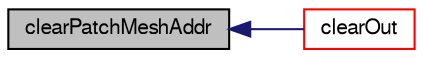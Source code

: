 digraph "clearPatchMeshAddr"
{
  bgcolor="transparent";
  edge [fontname="FreeSans",fontsize="10",labelfontname="FreeSans",labelfontsize="10"];
  node [fontname="FreeSans",fontsize="10",shape=record];
  rankdir="LR";
  Node288 [label="clearPatchMeshAddr",height=0.2,width=0.4,color="black", fillcolor="grey75", style="filled", fontcolor="black"];
  Node288 -> Node289 [dir="back",color="midnightblue",fontsize="10",style="solid",fontname="FreeSans"];
  Node289 [label="clearOut",height=0.2,width=0.4,color="red",URL="$a30598.html#af320697688df08f1438d37a86bcaf25d"];
}
